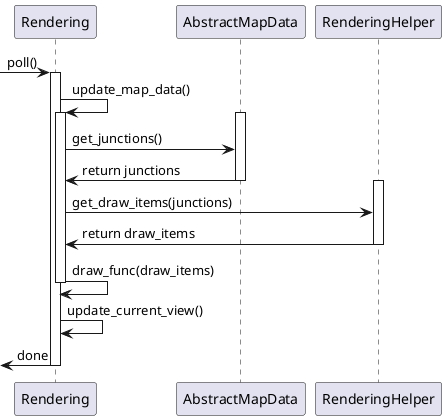 @startuml First poll rendering sequence
[->Rendering: poll()
activate Rendering
Rendering->Rendering: update_map_data()
activate Rendering
activate AbstractMapData
Rendering->AbstractMapData: get_junctions()
Rendering<-AbstractMapData: return junctions
deactivate AbstractMapData
activate RenderingHelper
Rendering->RenderingHelper: get_draw_items(junctions)
Rendering<-RenderingHelper: return draw_items
deactivate RenderingHelper
Rendering->Rendering: draw_func(draw_items)

deactivate Rendering
Rendering -> Rendering: update_current_view()
[<-Rendering: done
deactivate Rendering
@enduml